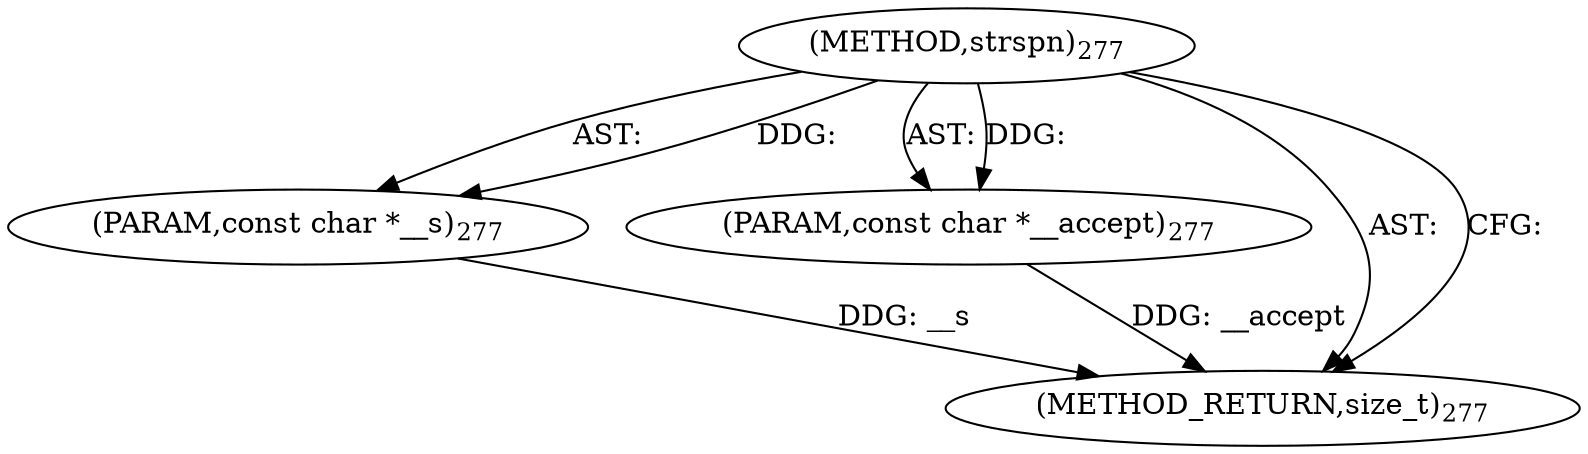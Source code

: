 digraph "strspn" {  
"98869" [label = <(METHOD,strspn)<SUB>277</SUB>> ]
"98870" [label = <(PARAM,const char *__s)<SUB>277</SUB>> ]
"98871" [label = <(PARAM,const char *__accept)<SUB>277</SUB>> ]
"98872" [label = <(METHOD_RETURN,size_t)<SUB>277</SUB>> ]
  "98869" -> "98870"  [ label = "AST: "] 
  "98869" -> "98871"  [ label = "AST: "] 
  "98869" -> "98872"  [ label = "AST: "] 
  "98869" -> "98872"  [ label = "CFG: "] 
  "98870" -> "98872"  [ label = "DDG: __s"] 
  "98871" -> "98872"  [ label = "DDG: __accept"] 
  "98869" -> "98870"  [ label = "DDG: "] 
  "98869" -> "98871"  [ label = "DDG: "] 
}

